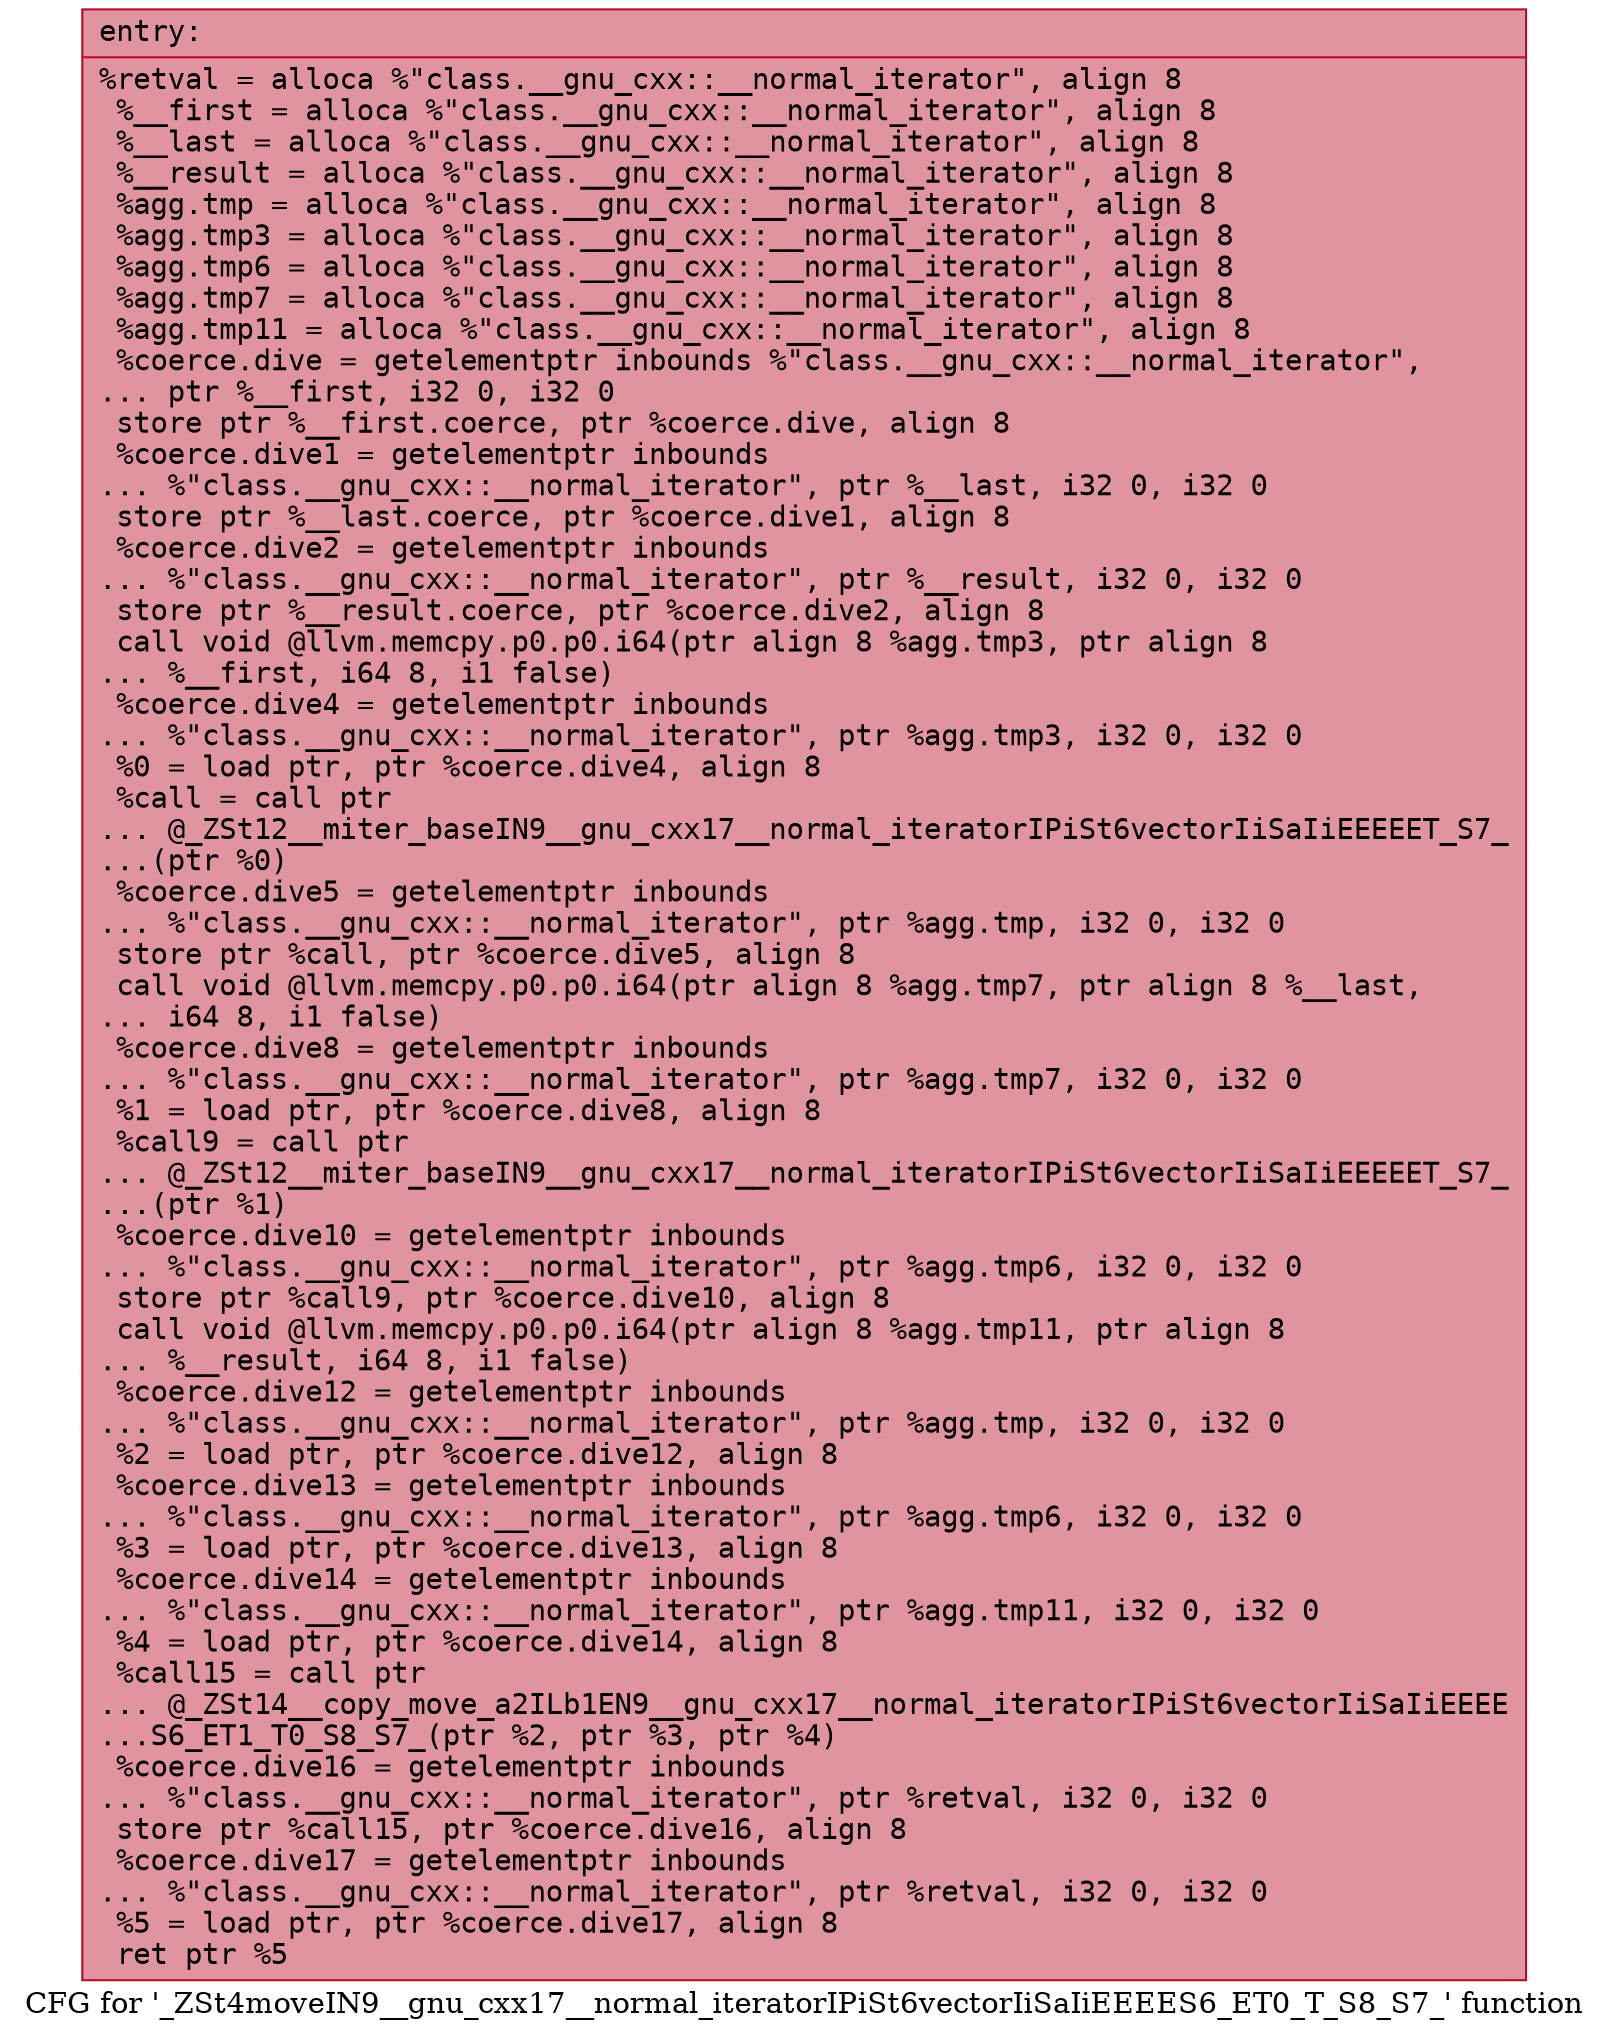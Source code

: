 digraph "CFG for '_ZSt4moveIN9__gnu_cxx17__normal_iteratorIPiSt6vectorIiSaIiEEEES6_ET0_T_S8_S7_' function" {
	label="CFG for '_ZSt4moveIN9__gnu_cxx17__normal_iteratorIPiSt6vectorIiSaIiEEEES6_ET0_T_S8_S7_' function";

	Node0x557992546590 [shape=record,color="#b70d28ff", style=filled, fillcolor="#b70d2870" fontname="Courier",label="{entry:\l|  %retval = alloca %\"class.__gnu_cxx::__normal_iterator\", align 8\l  %__first = alloca %\"class.__gnu_cxx::__normal_iterator\", align 8\l  %__last = alloca %\"class.__gnu_cxx::__normal_iterator\", align 8\l  %__result = alloca %\"class.__gnu_cxx::__normal_iterator\", align 8\l  %agg.tmp = alloca %\"class.__gnu_cxx::__normal_iterator\", align 8\l  %agg.tmp3 = alloca %\"class.__gnu_cxx::__normal_iterator\", align 8\l  %agg.tmp6 = alloca %\"class.__gnu_cxx::__normal_iterator\", align 8\l  %agg.tmp7 = alloca %\"class.__gnu_cxx::__normal_iterator\", align 8\l  %agg.tmp11 = alloca %\"class.__gnu_cxx::__normal_iterator\", align 8\l  %coerce.dive = getelementptr inbounds %\"class.__gnu_cxx::__normal_iterator\",\l... ptr %__first, i32 0, i32 0\l  store ptr %__first.coerce, ptr %coerce.dive, align 8\l  %coerce.dive1 = getelementptr inbounds\l... %\"class.__gnu_cxx::__normal_iterator\", ptr %__last, i32 0, i32 0\l  store ptr %__last.coerce, ptr %coerce.dive1, align 8\l  %coerce.dive2 = getelementptr inbounds\l... %\"class.__gnu_cxx::__normal_iterator\", ptr %__result, i32 0, i32 0\l  store ptr %__result.coerce, ptr %coerce.dive2, align 8\l  call void @llvm.memcpy.p0.p0.i64(ptr align 8 %agg.tmp3, ptr align 8\l... %__first, i64 8, i1 false)\l  %coerce.dive4 = getelementptr inbounds\l... %\"class.__gnu_cxx::__normal_iterator\", ptr %agg.tmp3, i32 0, i32 0\l  %0 = load ptr, ptr %coerce.dive4, align 8\l  %call = call ptr\l... @_ZSt12__miter_baseIN9__gnu_cxx17__normal_iteratorIPiSt6vectorIiSaIiEEEEET_S7_\l...(ptr %0)\l  %coerce.dive5 = getelementptr inbounds\l... %\"class.__gnu_cxx::__normal_iterator\", ptr %agg.tmp, i32 0, i32 0\l  store ptr %call, ptr %coerce.dive5, align 8\l  call void @llvm.memcpy.p0.p0.i64(ptr align 8 %agg.tmp7, ptr align 8 %__last,\l... i64 8, i1 false)\l  %coerce.dive8 = getelementptr inbounds\l... %\"class.__gnu_cxx::__normal_iterator\", ptr %agg.tmp7, i32 0, i32 0\l  %1 = load ptr, ptr %coerce.dive8, align 8\l  %call9 = call ptr\l... @_ZSt12__miter_baseIN9__gnu_cxx17__normal_iteratorIPiSt6vectorIiSaIiEEEEET_S7_\l...(ptr %1)\l  %coerce.dive10 = getelementptr inbounds\l... %\"class.__gnu_cxx::__normal_iterator\", ptr %agg.tmp6, i32 0, i32 0\l  store ptr %call9, ptr %coerce.dive10, align 8\l  call void @llvm.memcpy.p0.p0.i64(ptr align 8 %agg.tmp11, ptr align 8\l... %__result, i64 8, i1 false)\l  %coerce.dive12 = getelementptr inbounds\l... %\"class.__gnu_cxx::__normal_iterator\", ptr %agg.tmp, i32 0, i32 0\l  %2 = load ptr, ptr %coerce.dive12, align 8\l  %coerce.dive13 = getelementptr inbounds\l... %\"class.__gnu_cxx::__normal_iterator\", ptr %agg.tmp6, i32 0, i32 0\l  %3 = load ptr, ptr %coerce.dive13, align 8\l  %coerce.dive14 = getelementptr inbounds\l... %\"class.__gnu_cxx::__normal_iterator\", ptr %agg.tmp11, i32 0, i32 0\l  %4 = load ptr, ptr %coerce.dive14, align 8\l  %call15 = call ptr\l... @_ZSt14__copy_move_a2ILb1EN9__gnu_cxx17__normal_iteratorIPiSt6vectorIiSaIiEEEE\l...S6_ET1_T0_S8_S7_(ptr %2, ptr %3, ptr %4)\l  %coerce.dive16 = getelementptr inbounds\l... %\"class.__gnu_cxx::__normal_iterator\", ptr %retval, i32 0, i32 0\l  store ptr %call15, ptr %coerce.dive16, align 8\l  %coerce.dive17 = getelementptr inbounds\l... %\"class.__gnu_cxx::__normal_iterator\", ptr %retval, i32 0, i32 0\l  %5 = load ptr, ptr %coerce.dive17, align 8\l  ret ptr %5\l}"];
}
